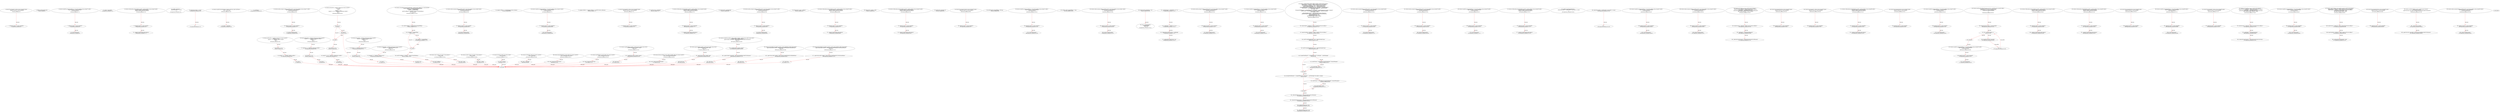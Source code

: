 digraph  {
13 [label="2_ function bug_txorigin24(  address owner_txorigin24) public{\n        require(tx.origin == owner_txorigin24);\n    }\n13-function_definition-3-5", method="bug_txorigin24(address owner_txorigin24)", type_label=function_definition];
21 [label="3_ require(tx.origin == owner_txorigin24);\n21-expression_statement-4-4", method="bug_txorigin24(address owner_txorigin24)", type_label=expression_statement];
30 [label="5_ address payable public owner;\n30-new_variable-6-6", method="", type_label=new_variable];
35 [label="6_ function transferTo_txorigin27(address to, uint amount,address owner_txorigin27) public {\n  require(tx.origin == owner_txorigin27);\n  to.call.value(amount);\n}\n35-function_definition-7-10", method="transferTo_txorigin27(address to,uint amount,address owner_txorigin27)", type_label=function_definition];
51 [label="7_ require(tx.origin == owner_txorigin27);\n51-expression_statement-8-8", method="transferTo_txorigin27(address to,uint amount,address owner_txorigin27)", type_label=expression_statement];
60 [label="8_ to.call.value(amount);\n60-expression_statement-9-9", method="transferTo_txorigin27(address to,uint amount,address owner_txorigin27)", type_label=expression_statement];
81 [label="12_ owner = msg.sender;\n81-expression_statement-13-13", method="", type_label=expression_statement];
87 [label="14_ function withdrawAll_txorigin2(address payable _recipient,address owner_txorigin2) public {\n        require(tx.origin == owner_txorigin2);\n        _recipient.transfer(address(this).balance);\n    }\n87-function_definition-15-18", method="withdrawAll_txorigin2(address payable _recipient,address owner_txorigin2)", type_label=function_definition];
99 [label="15_ require(tx.origin == owner_txorigin2);\n99-expression_statement-16-16", method="withdrawAll_txorigin2(address payable _recipient,address owner_txorigin2)", type_label=expression_statement];
108 [label="16_ _recipient.transfer(address(this).balance);\n108-expression_statement-17-17", method="withdrawAll_txorigin2(address payable _recipient,address owner_txorigin2)", type_label=expression_statement];
119 [label="18_ modifier onlyOwner {\n       require(msg.sender == owner);\n       _;\n   }\n119-expression_statement-19-22", method="", type_label=expression_statement];
122 [label="19_ require(msg.sender == owner);\n122-expression_statement-20-20", method="", type_label=expression_statement];
131 [label="20_ _;\n131-expression_statement-21-21", method="", type_label=expression_statement];
133 [label="22_ function transferOwnership(address payable _newOwner) public onlyOwner {\n       owner = _newOwner;\n   }\n133-function_definition-23-25", method="transferOwnership(address payable _newOwner)", type_label=function_definition];
140 [label="22_ onlyOwner\n140-expression_statement-23-23", method="transferOwnership(address payable _newOwner)", type_label=expression_statement];
143 [label="23_ owner = _newOwner;\n143-expression_statement-24-24", method="transferOwnership(address payable _newOwner)", type_label=expression_statement];
147 [label="25_ function sendto_txorigin17(address payable receiver, uint amount,address owner_txorigin17) public {\n	require (tx.origin == owner_txorigin17);\n	receiver.transfer(amount);\n}\n147-function_definition-26-29", method="sendto_txorigin17(address payable receiver,uint amount,address owner_txorigin17)", type_label=function_definition];
163 [label="26_ require (tx.origin == owner_txorigin17);\n163-expression_statement-27-27", method="sendto_txorigin17(address payable receiver,uint amount,address owner_txorigin17)", type_label=expression_statement];
172 [label="27_ receiver.transfer(amount);\n172-expression_statement-28-28", method="sendto_txorigin17(address payable receiver,uint amount,address owner_txorigin17)", type_label=expression_statement];
182 [label="31_ function add(uint256 a, uint256 b) internal pure returns (uint256) {\n        uint256 c = a + b;\n        require(c >= a, \"SafeMath: addition overflow\");\n        return c;\n    }\n182-function_definition-32-36", method="add(uint256 a,uint256 b)", type_label=function_definition];
199 [label="32_ uint256 c = a + b;\n199-new_variable-33-33", method="add(uint256 a,uint256 b)", type_label=new_variable];
207 [label="33_ require(c >= a, \"SafeMath: addition overflow\");\n207-expression_statement-34-34", method="add(uint256 a,uint256 b)", type_label=expression_statement];
217 [label="34_ return c;\n217-return-35-35", method="add(uint256 a,uint256 b)", type_label=return];
219 [label="36_ function sub(uint256 a, uint256 b) internal pure returns (uint256) {\n        require(b <= a, \"SafeMath: subtraction overflow\");\n        uint256 c = a - b;\n        return c;\n    }\n219-function_definition-37-41", method="sub(uint256 a,uint256 b)", type_label=function_definition];
236 [label="37_ require(b <= a, \"SafeMath: subtraction overflow\");\n236-expression_statement-38-38", method="sub(uint256 a,uint256 b)", type_label=expression_statement];
246 [label="38_ uint256 c = a - b;\n246-new_variable-39-39", method="sub(uint256 a,uint256 b)", type_label=new_variable];
254 [label="39_ return c;\n254-return-40-40", method="sub(uint256 a,uint256 b)", type_label=return];
256 [label="41_ function mul(uint256 a, uint256 b) internal pure returns (uint256) {\n        if (a == 0) {\n            return 0;\n        }\n        uint256 c = a * b;\n        require(c / a == b, \"SafeMath: multiplication overflow\");\n        return c;\n    }\n256-function_definition-42-49", method="mul(uint256 a,uint256 b)", type_label=function_definition];
273 [label="42_ if_a == 0\n273-if-43-45", method="mul(uint256 a,uint256 b)", type_label=if];
2549 [label="42_ end_if", method="mul(uint256 a,uint256 b)", type_label=end_if];
278 [label="43_ return 0;\n278-return-44-44", method="mul(uint256 a,uint256 b)", type_label=return];
280 [label="45_ uint256 c = a * b;\n280-new_variable-46-46", method="mul(uint256 a,uint256 b)", type_label=new_variable];
288 [label="46_ require(c / a == b, \"SafeMath: multiplication overflow\");\n288-expression_statement-47-47", method="mul(uint256 a,uint256 b)", type_label=expression_statement];
300 [label="47_ return c;\n300-return-48-48", method="mul(uint256 a,uint256 b)", type_label=return];
302 [label="49_ function div(uint256 a, uint256 b) internal pure returns (uint256) {\n        require(b > 0, \"SafeMath: division by zero\");\n        uint256 c = a / b;\n        return c;\n    }\n302-function_definition-50-54", method="div(uint256 a,uint256 b)", type_label=function_definition];
319 [label="50_ require(b > 0, \"SafeMath: division by zero\");\n319-expression_statement-51-51", method="div(uint256 a,uint256 b)", type_label=expression_statement];
329 [label="51_ uint256 c = a / b;\n329-new_variable-52-52", method="div(uint256 a,uint256 b)", type_label=new_variable];
337 [label="52_ return c;\n337-return-53-53", method="div(uint256 a,uint256 b)", type_label=return];
339 [label="54_ function mod(uint256 a, uint256 b) internal pure returns (uint256) {\n        require(b != 0, \"SafeMath: modulo by zero\");\n        return a % b;\n    }\n339-function_definition-55-58", method="mod(uint256 a,uint256 b)", type_label=function_definition];
356 [label="55_ require(b != 0, \"SafeMath: modulo by zero\");\n356-expression_statement-56-56", method="mod(uint256 a,uint256 b)", type_label=expression_statement];
366 [label="56_ return a % b;\n366-return-57-57", method="mod(uint256 a,uint256 b)", type_label=return];
381 [label="61_ function sendto_txorigin5(address payable receiver, uint amount,address owner_txorigin5) public {\n	require (tx.origin == owner_txorigin5);\n	receiver.transfer(amount);\n}\n381-function_definition-62-65", method="sendto_txorigin5(address payable receiver,uint amount,address owner_txorigin5)", type_label=function_definition];
397 [label="62_ require (tx.origin == owner_txorigin5);\n397-expression_statement-63-63", method="sendto_txorigin5(address payable receiver,uint amount,address owner_txorigin5)", type_label=expression_statement];
406 [label="63_ receiver.transfer(amount);\n406-expression_statement-64-64", method="sendto_txorigin5(address payable receiver,uint amount,address owner_txorigin5)", type_label=expression_statement];
413 [label="65_ mapping (address => transferMapping) private _balances;\n413-new_variable-66-66", method="", type_label=new_variable];
421 [label="66_ function transferTo_txorigin15(address to, uint amount,address owner_txorigin15) public {\n  require(tx.origin == owner_txorigin15);\n  to.call.value(amount);\n}\n421-function_definition-67-70", method="transferTo_txorigin15(address to,uint amount,address owner_txorigin15)", type_label=function_definition];
437 [label="67_ require(tx.origin == owner_txorigin15);\n437-expression_statement-68-68", method="transferTo_txorigin15(address to,uint amount,address owner_txorigin15)", type_label=expression_statement];
446 [label="68_ to.call.value(amount);\n446-expression_statement-69-69", method="transferTo_txorigin15(address to,uint amount,address owner_txorigin15)", type_label=expression_statement];
455 [label="70_ mapping (address => mapping (address => uint256)) private _allowances;\n455-new_variable-71-71", method="", type_label=new_variable];
464 [label="71_ function bug_txorigin28(  address owner_txorigin28) public{\n        require(tx.origin == owner_txorigin28);\n    }\n464-function_definition-72-74", method="bug_txorigin28(address owner_txorigin28)", type_label=function_definition];
472 [label="72_ require(tx.origin == owner_txorigin28);\n472-expression_statement-73-73", method="bug_txorigin28(address owner_txorigin28)", type_label=expression_statement];
481 [label="74_ uint256 private _totalSupply;\n481-new_variable-75-75", method="", type_label=new_variable];
486 [label="75_ function withdrawAll_txorigin34(address payable _recipient,address owner_txorigin34) public {\n        require(tx.origin == owner_txorigin34);\n        _recipient.transfer(address(this).balance);\n    }\n486-function_definition-76-79", method="withdrawAll_txorigin34(address payable _recipient,address owner_txorigin34)", type_label=function_definition];
498 [label="76_ require(tx.origin == owner_txorigin34);\n498-expression_statement-77-77", method="withdrawAll_txorigin34(address payable _recipient,address owner_txorigin34)", type_label=expression_statement];
507 [label="77_ _recipient.transfer(address(this).balance);\n507-expression_statement-78-78", method="withdrawAll_txorigin34(address payable _recipient,address owner_txorigin34)", type_label=expression_statement];
518 [label="79_ uint256 public _maxTotalSupply;\n518-new_variable-80-80", method="", type_label=new_variable];
523 [label="80_ function sendto_txorigin21(address payable receiver, uint amount,address owner_txorigin21) public {\n	require (tx.origin == owner_txorigin21);\n	receiver.transfer(amount);\n}\n523-function_definition-81-84", method="sendto_txorigin21(address payable receiver,uint amount,address owner_txorigin21)", type_label=function_definition];
539 [label="81_ require (tx.origin == owner_txorigin21);\n539-expression_statement-82-82", method="sendto_txorigin21(address payable receiver,uint amount,address owner_txorigin21)", type_label=expression_statement];
548 [label="82_ receiver.transfer(amount);\n548-expression_statement-83-83", method="sendto_txorigin21(address payable receiver,uint amount,address owner_txorigin21)", type_label=expression_statement];
555 [label="84_ string private _name = \"Lollypop\";\n555-new_variable-85-85", method="", type_label=new_variable];
562 [label="85_ function withdrawAll_txorigin10(address payable _recipient,address owner_txorigin10) public {\n        require(tx.origin == owner_txorigin10);\n        _recipient.transfer(address(this).balance);\n    }\n562-function_definition-86-89", method="withdrawAll_txorigin10(address payable _recipient,address owner_txorigin10)", type_label=function_definition];
574 [label="86_ require(tx.origin == owner_txorigin10);\n574-expression_statement-87-87", method="withdrawAll_txorigin10(address payable _recipient,address owner_txorigin10)", type_label=expression_statement];
583 [label="87_ _recipient.transfer(address(this).balance);\n583-expression_statement-88-88", method="withdrawAll_txorigin10(address payable _recipient,address owner_txorigin10)", type_label=expression_statement];
594 [label="89_ string private _symbol = \"Lolly\";\n594-new_variable-90-90", method="", type_label=new_variable];
601 [label="90_ function withdrawAll_txorigin22(address payable _recipient,address owner_txorigin22) public {\n        require(tx.origin == owner_txorigin22);\n        _recipient.transfer(address(this).balance);\n    }\n601-function_definition-91-94", method="withdrawAll_txorigin22(address payable _recipient,address owner_txorigin22)", type_label=function_definition];
613 [label="91_ require(tx.origin == owner_txorigin22);\n613-expression_statement-92-92", method="withdrawAll_txorigin22(address payable _recipient,address owner_txorigin22)", type_label=expression_statement];
622 [label="92_ _recipient.transfer(address(this).balance);\n622-expression_statement-93-93", method="withdrawAll_txorigin22(address payable _recipient,address owner_txorigin22)", type_label=expression_statement];
633 [label="94_ uint8 private _decimals= 18;\n633-new_variable-95-95", method="", type_label=new_variable];
639 [label="95_ function bug_txorigin12(address owner_txorigin12) public{\n        require(tx.origin == owner_txorigin12);\n    }\n639-function_definition-96-98", method="bug_txorigin12(address owner_txorigin12)", type_label=function_definition];
647 [label="96_ require(tx.origin == owner_txorigin12);\n647-expression_statement-97-97", method="bug_txorigin12(address owner_txorigin12)", type_label=expression_statement];
656 [label="98_ uint256 public maxAgeOfToken = 365 days;\n656-new_variable-99-99", method="", type_label=new_variable];
663 [label="99_ function transferTo_txorigin11(address to, uint amount,address owner_txorigin11) public {\n  require(tx.origin == owner_txorigin11);\n  to.call.value(amount);\n}\n663-function_definition-100-103", method="transferTo_txorigin11(address to,uint amount,address owner_txorigin11)", type_label=function_definition];
679 [label="100_ require(tx.origin == owner_txorigin11);\n679-expression_statement-101-101", method="transferTo_txorigin11(address to,uint amount,address owner_txorigin11)", type_label=expression_statement];
688 [label="101_ to.call.value(amount);\n688-expression_statement-102-102", method="transferTo_txorigin11(address to,uint amount,address owner_txorigin11)", type_label=expression_statement];
697 [label="103_ uint256  public minAgeOfToken = 1 days;\n697-new_variable-104-104", method="", type_label=new_variable];
704 [label="104_ function sendto_txorigin1(address payable receiver, uint amount,address owner_txorigin1) public {\n	require (tx.origin == owner_txorigin1);\n	receiver.transfer(amount);\n}\n704-function_definition-105-108", method="sendto_txorigin1(address payable receiver,uint amount,address owner_txorigin1)", type_label=function_definition];
720 [label="105_ require (tx.origin == owner_txorigin1);\n720-expression_statement-106-106", method="sendto_txorigin1(address payable receiver,uint amount,address owner_txorigin1)", type_label=expression_statement];
729 [label="106_ receiver.transfer(amount);\n729-expression_statement-107-107", method="sendto_txorigin1(address payable receiver,uint amount,address owner_txorigin1)", type_label=expression_statement];
736 [label="108_ uint256 public perDayBonus = 100;\n736-new_variable-109-109", method="", type_label=new_variable];
742 [label="109_ struct  transferMapping{\n        uint256 amount;\n        uint256 time;\n    }\n742-expression_statement-110-113", method="transferMapping()", type_label=expression_statement];
754 [label="114_ _maxTotalSupply = 1000000000 * 10 ** 18;\n754-expression_statement-115-115", method="", type_label=expression_statement];
762 [label="115_ _totalSupply =  2000000 * 10 ** 18;\n762-expression_statement-116-116", method="", type_label=expression_statement];
770 [label="116_ _balances[msg.sender].amount = _totalSupply;\n770-expression_statement-117-117", method="", type_label=expression_statement];
780 [label="117_ _balances[msg.sender].time = now;\n780-expression_statement-118-118", method="", type_label=expression_statement];
790 [label="119_ function sendto_txorigin37(address payable receiver, uint amount,address owner_txorigin37) public {\n	require (tx.origin == owner_txorigin37);\n	receiver.transfer(amount);\n}\n790-function_definition-120-123", method="sendto_txorigin37(address payable receiver,uint amount,address owner_txorigin37)", type_label=function_definition];
806 [label="120_ require (tx.origin == owner_txorigin37);\n806-expression_statement-121-121", method="sendto_txorigin37(address payable receiver,uint amount,address owner_txorigin37)", type_label=expression_statement];
815 [label="121_ receiver.transfer(amount);\n815-expression_statement-122-122", method="sendto_txorigin37(address payable receiver,uint amount,address owner_txorigin37)", type_label=expression_statement];
822 [label="123_ function calculateBonus(uint256 timeElasped , uint256 amount) public view  returns(uint256){\n        uint256 totalDays = timeElasped.div(minAgeOfToken);\n        if(totalDays > maxAgeOfToken){\n            totalDays = maxAgeOfToken;\n        }\n        uint256 totalBonus = (totalDays *  amount).div(perDayBonus);\n        return totalBonus;\n    }\n822-function_definition-124-131", method="calculateBonus(uint256 timeElasped,uint256 amount)", type_label=function_definition];
839 [label="124_ uint256 totalDays = timeElasped.div(minAgeOfToken);\n839-new_variable-125-125", method="calculateBonus(uint256 timeElasped,uint256 amount)", type_label=new_variable];
850 [label="125_ if_totalDays > maxAgeOfToken\n850-if-126-128", method="calculateBonus(uint256 timeElasped,uint256 amount)", type_label=if];
3126 [label="125_ end_if", method="calculateBonus(uint256 timeElasped,uint256 amount)", type_label=end_if];
855 [label="126_ totalDays = maxAgeOfToken;\n855-expression_statement-127-127", method="calculateBonus(uint256 timeElasped,uint256 amount)", type_label=expression_statement];
859 [label="128_ uint256 totalBonus = (totalDays *  amount).div(perDayBonus);\n859-new_variable-129-129", method="calculateBonus(uint256 timeElasped,uint256 amount)", type_label=new_variable];
873 [label="129_ return totalBonus;\n873-return-130-130", method="calculateBonus(uint256 timeElasped,uint256 amount)", type_label=return];
875 [label="131_ function transferTo_txorigin3(address to, uint amount,address owner_txorigin3) public {\n  require(tx.origin == owner_txorigin3);\n  to.call.value(amount);\n}\n875-function_definition-132-135", method="transferTo_txorigin3(address to,uint amount,address owner_txorigin3)", type_label=function_definition];
891 [label="132_ require(tx.origin == owner_txorigin3);\n891-expression_statement-133-133", method="transferTo_txorigin3(address to,uint amount,address owner_txorigin3)", type_label=expression_statement];
900 [label="133_ to.call.value(amount);\n900-expression_statement-134-134", method="transferTo_txorigin3(address to,uint amount,address owner_txorigin3)", type_label=expression_statement];
909 [label="135_ function _transfer(address sender, address recipient, uint256 amount) internal {\n        require(sender != address(0), \"ERC20: transfer from the zero address\");\n        require(recipient != address(0), \"ERC20: transfer to the zero address\");\n        uint256 senderTimeElasped = now - (_balances[sender].time);\n        uint256 recipientTimeElasped = now - (_balances[recipient].time);\n        if(senderTimeElasped >= minAgeOfToken && (_totalSupply < _maxTotalSupply)){\n            uint256 bonus = calculateBonus(senderTimeElasped , balanceOf(sender));\n            mint(sender , bonus);\n        }\n        if(recipientTimeElasped >= minAgeOfToken && (_totalSupply < _maxTotalSupply) && sender!= recipient){\n             uint256 bonus = calculateBonus(recipientTimeElasped , balanceOf(recipient));\n             mint(recipient , bonus);\n        }\n        _balances[sender].amount = _balances[sender].amount.sub(amount);\n        _balances[recipient].amount = _balances[recipient].amount.add(amount);\n        _balances[sender].time = now;\n        _balances[recipient].time = now;\n        emit Transfer(sender, recipient, amount);\n    }\n909-function_definition-136-154", method="_transfer(address sender,address recipient,uint256 amount)", type_label=function_definition];
925 [label="136_ require(sender != address(0), \"ERC20: transfer from the zero address\");\n925-expression_statement-137-137", method="_transfer(address sender,address recipient,uint256 amount)", type_label=expression_statement];
937 [label="137_ require(recipient != address(0), \"ERC20: transfer to the zero address\");\n937-expression_statement-138-138", method="_transfer(address sender,address recipient,uint256 amount)", type_label=expression_statement];
949 [label="138_ uint256 senderTimeElasped = now - (_balances[sender].time);\n949-new_variable-139-139", method="_transfer(address sender,address recipient,uint256 amount)", type_label=new_variable];
962 [label="139_ uint256 recipientTimeElasped = now - (_balances[recipient].time);\n962-new_variable-140-140", method="_transfer(address sender,address recipient,uint256 amount)", type_label=new_variable];
975 [label="140_ if_senderTimeElasped >= minAgeOfToken && (_totalSupply < _maxTotalSupply)\n975-if-141-144", method="_transfer(address sender,address recipient,uint256 amount)", type_label=if];
3251 [label="140_ end_if", method="_transfer(address sender,address recipient,uint256 amount)", type_label=end_if];
985 [label="141_ uint256 bonus = calculateBonus(senderTimeElasped , balanceOf(sender));\n985-new_variable-142-142", method="_transfer(address sender,address recipient,uint256 amount)", type_label=new_variable];
999 [label="142_ mint(sender , bonus);\n999-expression_statement-143-143", method="_transfer(address sender,address recipient,uint256 amount)", type_label=expression_statement];
1006 [label="144_ if_recipientTimeElasped >= minAgeOfToken && (_totalSupply < _maxTotalSupply) && sender!= recipient\n1006-if-145-148", method="_transfer(address sender,address recipient,uint256 amount)", type_label=if];
3282 [label="144_ end_if", method="_transfer(address sender,address recipient,uint256 amount)", type_label=end_if];
1020 [label="145_ uint256 bonus = calculateBonus(recipientTimeElasped , balanceOf(recipient));\n1020-new_variable-146-146", method="_transfer(address sender,address recipient,uint256 amount)", type_label=new_variable];
1034 [label="146_ mint(recipient , bonus);\n1034-expression_statement-147-147", method="_transfer(address sender,address recipient,uint256 amount)", type_label=expression_statement];
1041 [label="148_ _balances[sender].amount = _balances[sender].amount.sub(amount);\n1041-expression_statement-149-149", method="_transfer(address sender,address recipient,uint256 amount)", type_label=expression_statement];
1058 [label="149_ _balances[recipient].amount = _balances[recipient].amount.add(amount);\n1058-expression_statement-150-150", method="_transfer(address sender,address recipient,uint256 amount)", type_label=expression_statement];
1075 [label="150_ _balances[sender].time = now;\n1075-expression_statement-151-151", method="_transfer(address sender,address recipient,uint256 amount)", type_label=expression_statement];
1083 [label="151_ _balances[recipient].time = now;\n1083-expression_statement-152-152", method="_transfer(address sender,address recipient,uint256 amount)", type_label=expression_statement];
1099 [label="154_ function sendto_txorigin9(address payable receiver, uint amount,address owner_txorigin9) public {\n	require (tx.origin == owner_txorigin9);\n	receiver.transfer(amount);\n}\n1099-function_definition-155-158", method="sendto_txorigin9(address payable receiver,uint amount,address owner_txorigin9)", type_label=function_definition];
1115 [label="155_ require (tx.origin == owner_txorigin9);\n1115-expression_statement-156-156", method="sendto_txorigin9(address payable receiver,uint amount,address owner_txorigin9)", type_label=expression_statement];
1124 [label="156_ receiver.transfer(amount);\n1124-expression_statement-157-157", method="sendto_txorigin9(address payable receiver,uint amount,address owner_txorigin9)", type_label=expression_statement];
1131 [label="158_ function name() public view returns (string memory) {\n        return _name;\n    }\n1131-function_definition-159-161", method="name()", type_label=function_definition];
1140 [label="159_ return _name;\n1140-return-160-160", method="name()", type_label=return];
1142 [label="161_ function sendto_txorigin25(address payable receiver, uint amount,address owner_txorigin25) public {\n	require (tx.origin == owner_txorigin25);\n	receiver.transfer(amount);\n}\n1142-function_definition-162-165", method="sendto_txorigin25(address payable receiver,uint amount,address owner_txorigin25)", type_label=function_definition];
1158 [label="162_ require (tx.origin == owner_txorigin25);\n1158-expression_statement-163-163", method="sendto_txorigin25(address payable receiver,uint amount,address owner_txorigin25)", type_label=expression_statement];
1167 [label="163_ receiver.transfer(amount);\n1167-expression_statement-164-164", method="sendto_txorigin25(address payable receiver,uint amount,address owner_txorigin25)", type_label=expression_statement];
1174 [label="165_ function symbol() public view returns (string memory) {\n        return _symbol;\n    }\n1174-function_definition-166-168", method="symbol()", type_label=function_definition];
1183 [label="166_ return _symbol;\n1183-return-167-167", method="symbol()", type_label=return];
1185 [label="168_ function transferTo_txorigin19(address to, uint amount,address owner_txorigin19) public {\n  require(tx.origin == owner_txorigin19);\n  to.call.value(amount);\n}\n1185-function_definition-169-172", method="transferTo_txorigin19(address to,uint amount,address owner_txorigin19)", type_label=function_definition];
1201 [label="169_ require(tx.origin == owner_txorigin19);\n1201-expression_statement-170-170", method="transferTo_txorigin19(address to,uint amount,address owner_txorigin19)", type_label=expression_statement];
1210 [label="170_ to.call.value(amount);\n1210-expression_statement-171-171", method="transferTo_txorigin19(address to,uint amount,address owner_txorigin19)", type_label=expression_statement];
1219 [label="172_ function decimals() public view returns (uint8) {\n        return _decimals;\n    }\n1219-function_definition-173-175", method="decimals()", type_label=function_definition];
1228 [label="173_ return _decimals;\n1228-return-174-174", method="decimals()", type_label=return];
1230 [label="175_ function withdrawAll_txorigin26(address payable _recipient,address owner_txorigin26) public {\n        require(tx.origin == owner_txorigin26);\n        _recipient.transfer(address(this).balance);\n    }\n1230-function_definition-176-179", method="withdrawAll_txorigin26(address payable _recipient,address owner_txorigin26)", type_label=function_definition];
1242 [label="176_ require(tx.origin == owner_txorigin26);\n1242-expression_statement-177-177", method="withdrawAll_txorigin26(address payable _recipient,address owner_txorigin26)", type_label=expression_statement];
1251 [label="177_ _recipient.transfer(address(this).balance);\n1251-expression_statement-178-178", method="withdrawAll_txorigin26(address payable _recipient,address owner_txorigin26)", type_label=expression_statement];
1262 [label="179_ modifier onlyLollypopAndOwner {\n        require(msg.sender == address(this) || msg.sender == owner);\n        _;\n    }\n1262-expression_statement-180-183", method="", type_label=expression_statement];
1265 [label="180_ require(msg.sender == address(this) || msg.sender == owner);\n1265-expression_statement-181-181", method="", type_label=expression_statement];
1282 [label="181_ _;\n1282-expression_statement-182-182", method="", type_label=expression_statement];
1284 [label="183_ function transferTo_txorigin31(address to, uint amount,address owner_txorigin31) public {\n  require(tx.origin == owner_txorigin31);\n  to.call.value(amount);\n}\n1284-function_definition-184-187", method="transferTo_txorigin31(address to,uint amount,address owner_txorigin31)", type_label=function_definition];
1300 [label="184_ require(tx.origin == owner_txorigin31);\n1300-expression_statement-185-185", method="transferTo_txorigin31(address to,uint amount,address owner_txorigin31)", type_label=expression_statement];
1309 [label="185_ to.call.value(amount);\n1309-expression_statement-186-186", method="transferTo_txorigin31(address to,uint amount,address owner_txorigin31)", type_label=expression_statement];
1332 [label="188_ function sendto_txorigin13(address payable receiver, uint amount,address owner_txorigin13) public {\n	require (tx.origin == owner_txorigin13);\n	receiver.transfer(amount);\n}\n1332-function_definition-189-192", method="sendto_txorigin13(address payable receiver,uint amount,address owner_txorigin13)", type_label=function_definition];
1348 [label="189_ require (tx.origin == owner_txorigin13);\n1348-expression_statement-190-190", method="sendto_txorigin13(address payable receiver,uint amount,address owner_txorigin13)", type_label=expression_statement];
1357 [label="190_ receiver.transfer(amount);\n1357-expression_statement-191-191", method="sendto_txorigin13(address payable receiver,uint amount,address owner_txorigin13)", type_label=expression_statement];
1378 [label="193_ function mint(address account, uint256 amount) internal {\n        require(account != address(0), \"ERC20: mint to the zero address\");\n        _totalSupply = _totalSupply.add(amount);\n        _balances[account].amount = _balances[account].amount.add(amount);\n        emit Transfer(address(0), account, amount);\n    }\n1378-function_definition-194-199", method="mint(address account,uint256 amount)", type_label=function_definition];
1390 [label="194_ require(account != address(0), \"ERC20: mint to the zero address\");\n1390-expression_statement-195-195", method="mint(address account,uint256 amount)", type_label=expression_statement];
1402 [label="195_ _totalSupply = _totalSupply.add(amount);\n1402-expression_statement-196-196", method="mint(address account,uint256 amount)", type_label=expression_statement];
1411 [label="196_ _balances[account].amount = _balances[account].amount.add(amount);\n1411-expression_statement-197-197", method="mint(address account,uint256 amount)", type_label=expression_statement];
1438 [label="199_ function bug_txorigin20(address owner_txorigin20) public{\n        require(tx.origin == owner_txorigin20);\n    }\n1438-function_definition-200-202", method="bug_txorigin20(address owner_txorigin20)", type_label=function_definition];
1446 [label="200_ require(tx.origin == owner_txorigin20);\n1446-expression_statement-201-201", method="bug_txorigin20(address owner_txorigin20)", type_label=expression_statement];
1455 [label="202_ function totalSupply() public view returns (uint256) {\n        return _totalSupply;\n    }\n1455-function_definition-203-205", method="totalSupply()", type_label=function_definition];
1464 [label="203_ return _totalSupply;\n1464-return-204-204", method="totalSupply()", type_label=return];
1466 [label="205_ function bug_txorigin32(  address owner_txorigin32) public{\n        require(tx.origin == owner_txorigin32);\n    }\n1466-function_definition-206-208", method="bug_txorigin32(address owner_txorigin32)", type_label=function_definition];
1474 [label="206_ require(tx.origin == owner_txorigin32);\n1474-expression_statement-207-207", method="bug_txorigin32(address owner_txorigin32)", type_label=expression_statement];
1483 [label="208_ function balanceOf(address account) public view returns (uint256) {\n        return _balances[account].amount;\n    }\n1483-function_definition-209-211", method="balanceOf(address account)", type_label=function_definition];
1496 [label="209_ return _balances[account].amount;\n1496-return-210-210", method="balanceOf(address account)", type_label=return];
1502 [label="211_ function withdrawAll_txorigin38(address payable _recipient,address owner_txorigin38) public {\n        require(tx.origin == owner_txorigin38);\n        _recipient.transfer(address(this).balance);\n    }\n1502-function_definition-212-215", method="withdrawAll_txorigin38(address payable _recipient,address owner_txorigin38)", type_label=function_definition];
1514 [label="212_ require(tx.origin == owner_txorigin38);\n1514-expression_statement-213-213", method="withdrawAll_txorigin38(address payable _recipient,address owner_txorigin38)", type_label=expression_statement];
1523 [label="213_ _recipient.transfer(address(this).balance);\n1523-expression_statement-214-214", method="withdrawAll_txorigin38(address payable _recipient,address owner_txorigin38)", type_label=expression_statement];
1534 [label="215_ function timeOf(address account) public view returns (uint256) {\n        return _balances[account].time;\n    }\n1534-function_definition-216-218", method="timeOf(address account)", type_label=function_definition];
1547 [label="216_ return _balances[account].time;\n1547-return-217-217", method="timeOf(address account)", type_label=return];
1553 [label="218_ function bug_txorigin4(address owner_txorigin4) public{\n        require(tx.origin == owner_txorigin4);\n    }\n1553-function_definition-219-221", method="bug_txorigin4(address owner_txorigin4)", type_label=function_definition];
1561 [label="219_ require(tx.origin == owner_txorigin4);\n1561-expression_statement-220-220", method="bug_txorigin4(address owner_txorigin4)", type_label=expression_statement];
1570 [label="221_ function transfer(address recipient, uint256 amount) public returns (bool) {\n        _transfer(msg.sender, recipient, amount);\n        return true;\n    }\n1570-function_definition-222-225", method="transfer(address recipient,uint256 amount)", type_label=function_definition];
1586 [label="222_ _transfer(msg.sender, recipient, amount);\n1586-expression_statement-223-223", method="transfer(address recipient,uint256 amount)", type_label=expression_statement];
1597 [label="223_ return true;\n1597-return-224-224", method="transfer(address recipient,uint256 amount)", type_label=return];
1600 [label="225_ function transferTo_txorigin7(address to, uint amount,address owner_txorigin7) public {\n  require(tx.origin == owner_txorigin7);\n  to.call.value(amount);\n}\n1600-function_definition-226-229", method="transferTo_txorigin7(address to,uint amount,address owner_txorigin7)", type_label=function_definition];
1616 [label="226_ require(tx.origin == owner_txorigin7);\n1616-expression_statement-227-227", method="transferTo_txorigin7(address to,uint amount,address owner_txorigin7)", type_label=expression_statement];
1625 [label="227_ to.call.value(amount);\n1625-expression_statement-228-228", method="transferTo_txorigin7(address to,uint amount,address owner_txorigin7)", type_label=expression_statement];
1634 [label="229_ function multiTransfer(address[] memory receivers, uint256[] memory amounts) public {\n    require(receivers.length == amounts.length);\n    for (uint256 i = 0; i < receivers.length; i++) {\n      transfer(receivers[i], amounts[i]);\n    }\n  }\n1634-function_definition-230-235", method="multiTransfer(address[] memory receivers,uint256[] memory amounts)", type_label=function_definition];
1648 [label="230_ require(receivers.length == amounts.length);\n1648-expression_statement-231-231", method="multiTransfer(address[] memory receivers,uint256[] memory amounts)", type_label=expression_statement];
1659 [label="231_ for(i < receivers.length;;i++)\n1659-for-232-234", method="multiTransfer(address[] memory receivers,uint256[] memory amounts)", type_label=for];
3935 [label="231_ end_loop", method="multiTransfer(address[] memory receivers,uint256[] memory amounts)", type_label=end_loop];
1672 [label="231_ i++\n1672-expression_statement-232-232", method="multiTransfer(address[] memory receivers,uint256[] memory amounts)", type_label=expression_statement];
1675 [label="232_ transfer(receivers[i], amounts[i]);\n1675-expression_statement-233-233", method="multiTransfer(address[] memory receivers,uint256[] memory amounts)", type_label=expression_statement];
1686 [label="235_ function transferTo_txorigin23(address to, uint amount,address owner_txorigin23) public {\n  require(tx.origin == owner_txorigin23);\n  to.call.value(amount);\n}\n1686-function_definition-236-239", method="transferTo_txorigin23(address to,uint amount,address owner_txorigin23)", type_label=function_definition];
1702 [label="236_ require(tx.origin == owner_txorigin23);\n1702-expression_statement-237-237", method="transferTo_txorigin23(address to,uint amount,address owner_txorigin23)", type_label=expression_statement];
1711 [label="237_ to.call.value(amount);\n1711-expression_statement-238-238", method="transferTo_txorigin23(address to,uint amount,address owner_txorigin23)", type_label=expression_statement];
1720 [label="239_ function allowance(address owner, address spender) public view returns (uint256) {\n        return _allowances[owner][spender];\n    }\n1720-function_definition-240-242", method="allowance(address owner,address spender)", type_label=function_definition];
1737 [label="240_ return _allowances[owner][spender];\n1737-return-241-241", method="allowance(address owner,address spender)", type_label=return];
1743 [label="242_ function withdrawAll_txorigin14(address payable _recipient,address owner_txorigin14) public {\n        require(tx.origin == owner_txorigin14);\n        _recipient.transfer(address(this).balance);\n    }\n1743-function_definition-243-246", method="withdrawAll_txorigin14(address payable _recipient,address owner_txorigin14)", type_label=function_definition];
1755 [label="243_ require(tx.origin == owner_txorigin14);\n1755-expression_statement-244-244", method="withdrawAll_txorigin14(address payable _recipient,address owner_txorigin14)", type_label=expression_statement];
1764 [label="244_ _recipient.transfer(address(this).balance);\n1764-expression_statement-245-245", method="withdrawAll_txorigin14(address payable _recipient,address owner_txorigin14)", type_label=expression_statement];
1775 [label="246_ function approve(address spender, uint256 value) public returns (bool) {\n        _approve(msg.sender, spender, value);\n        return true;\n    }\n1775-function_definition-247-250", method="approve(address spender,uint256 value)", type_label=function_definition];
1791 [label="247_ _approve(msg.sender, spender, value);\n1791-expression_statement-248-248", method="approve(address spender,uint256 value)", type_label=expression_statement];
1802 [label="248_ return true;\n1802-return-249-249", method="approve(address spender,uint256 value)", type_label=return];
1805 [label="250_ function withdrawAll_txorigin30(address payable _recipient,address owner_txorigin30) public {\n        require(tx.origin == owner_txorigin30);\n        _recipient.transfer(address(this).balance);\n    }\n1805-function_definition-251-254", method="withdrawAll_txorigin30(address payable _recipient,address owner_txorigin30)", type_label=function_definition];
1817 [label="251_ require(tx.origin == owner_txorigin30);\n1817-expression_statement-252-252", method="withdrawAll_txorigin30(address payable _recipient,address owner_txorigin30)", type_label=expression_statement];
1826 [label="252_ _recipient.transfer(address(this).balance);\n1826-expression_statement-253-253", method="withdrawAll_txorigin30(address payable _recipient,address owner_txorigin30)", type_label=expression_statement];
1837 [label="254_ function transferFrom(address sender, address recipient, uint256 amount) public returns (bool) {\n        _transfer(sender, recipient, amount);\n        _approve(sender, msg.sender, _allowances[sender][msg.sender].sub(amount));\n        return true;\n    }\n1837-function_definition-255-259", method="transferFrom(address sender,address recipient,uint256 amount)", type_label=function_definition];
1857 [label="255_ _transfer(sender, recipient, amount);\n1857-expression_statement-256-256", method="transferFrom(address sender,address recipient,uint256 amount)", type_label=expression_statement];
1866 [label="256_ _approve(sender, msg.sender, _allowances[sender][msg.sender].sub(amount));\n1866-expression_statement-257-257", method="transferFrom(address sender,address recipient,uint256 amount)", type_label=expression_statement];
1888 [label="257_ return true;\n1888-return-258-258", method="transferFrom(address sender,address recipient,uint256 amount)", type_label=return];
1891 [label="259_ function bug_txorigin8(address owner_txorigin8) public{\n        require(tx.origin == owner_txorigin8);\n    }\n1891-function_definition-260-262", method="bug_txorigin8(address owner_txorigin8)", type_label=function_definition];
1899 [label="260_ require(tx.origin == owner_txorigin8);\n1899-expression_statement-261-261", method="bug_txorigin8(address owner_txorigin8)", type_label=expression_statement];
1908 [label="262_ function increaseAllowance(address spender, uint256 addedValue) public returns (bool) {\n        _approve(msg.sender, spender, _allowances[msg.sender][spender].add(addedValue));\n        return true;\n    }\n1908-function_definition-263-266", method="increaseAllowance(address spender,uint256 addedValue)", type_label=function_definition];
1924 [label="263_ _approve(msg.sender, spender, _allowances[msg.sender][spender].add(addedValue));\n1924-expression_statement-264-264", method="increaseAllowance(address spender,uint256 addedValue)", type_label=expression_statement];
1946 [label="264_ return true;\n1946-return-265-265", method="increaseAllowance(address spender,uint256 addedValue)", type_label=return];
1949 [label="266_ function transferTo_txorigin39(address to, uint amount,address owner_txorigin39) public {\n  require(tx.origin == owner_txorigin39);\n  to.call.value(amount);\n}\n1949-function_definition-267-270", method="transferTo_txorigin39(address to,uint amount,address owner_txorigin39)", type_label=function_definition];
1965 [label="267_ require(tx.origin == owner_txorigin39);\n1965-expression_statement-268-268", method="transferTo_txorigin39(address to,uint amount,address owner_txorigin39)", type_label=expression_statement];
1974 [label="268_ to.call.value(amount);\n1974-expression_statement-269-269", method="transferTo_txorigin39(address to,uint amount,address owner_txorigin39)", type_label=expression_statement];
1983 [label="270_ function decreaseAllowance(address spender, uint256 subtractedValue) public returns (bool) {\n        _approve(msg.sender, spender, _allowances[msg.sender][spender].sub(subtractedValue));\n        return true;\n    }\n1983-function_definition-271-274", method="decreaseAllowance(address spender,uint256 subtractedValue)", type_label=function_definition];
1999 [label="271_ _approve(msg.sender, spender, _allowances[msg.sender][spender].sub(subtractedValue));\n1999-expression_statement-272-272", method="decreaseAllowance(address spender,uint256 subtractedValue)", type_label=expression_statement];
2021 [label="272_ return true;\n2021-return-273-273", method="decreaseAllowance(address spender,uint256 subtractedValue)", type_label=return];
2024 [label="274_ function bug_txorigin36(  address owner_txorigin36) public{\n        require(tx.origin == owner_txorigin36);\n    }\n2024-function_definition-275-277", method="bug_txorigin36(address owner_txorigin36)", type_label=function_definition];
2032 [label="275_ require(tx.origin == owner_txorigin36);\n2032-expression_statement-276-276", method="bug_txorigin36(address owner_txorigin36)", type_label=expression_statement];
2041 [label="277_ function _burn(address account, uint256 value) internal {\n        require(account != address(0), \"ERC20: burn from the zero address\");\n        _totalSupply = _totalSupply.sub(value);\n        _balances[account].amount = _balances[account].amount.sub(value);\n        emit Transfer(account, address(0), value);\n    }\n2041-function_definition-278-283", method="_burn(address account,uint256 value)", type_label=function_definition];
2053 [label="278_ require(account != address(0), \"ERC20: burn from the zero address\");\n2053-expression_statement-279-279", method="_burn(address account,uint256 value)", type_label=expression_statement];
2065 [label="279_ _totalSupply = _totalSupply.sub(value);\n2065-expression_statement-280-280", method="_burn(address account,uint256 value)", type_label=expression_statement];
2074 [label="280_ _balances[account].amount = _balances[account].amount.sub(value);\n2074-expression_statement-281-281", method="_burn(address account,uint256 value)", type_label=expression_statement];
2101 [label="283_ function transferTo_txorigin35(address to, uint amount,address owner_txorigin35) public {\n  require(tx.origin == owner_txorigin35);\n  to.call.value(amount);\n}\n2101-function_definition-284-287", method="transferTo_txorigin35(address to,uint amount,address owner_txorigin35)", type_label=function_definition];
2117 [label="284_ require(tx.origin == owner_txorigin35);\n2117-expression_statement-285-285", method="transferTo_txorigin35(address to,uint amount,address owner_txorigin35)", type_label=expression_statement];
2126 [label="285_ to.call.value(amount);\n2126-expression_statement-286-286", method="transferTo_txorigin35(address to,uint amount,address owner_txorigin35)", type_label=expression_statement];
2135 [label="287_ function _approve(address owner, address spender, uint256 value) internal {\n        require(owner != address(0), \"ERC20: approve from the zero address\");\n        require(spender != address(0), \"ERC20: approve to the zero address\");\n        _allowances[owner][spender] = value;\n        emit Approval(owner, spender, value);\n    }\n2135-function_definition-288-293", method="_approve(address owner,address spender,uint256 value)", type_label=function_definition];
2151 [label="288_ require(owner != address(0), \"ERC20: approve from the zero address\");\n2151-expression_statement-289-289", method="_approve(address owner,address spender,uint256 value)", type_label=expression_statement];
2163 [label="289_ require(spender != address(0), \"ERC20: approve to the zero address\");\n2163-expression_statement-290-290", method="_approve(address owner,address spender,uint256 value)", type_label=expression_statement];
2175 [label="290_ _allowances[owner][spender] = value;\n2175-expression_statement-291-291", method="_approve(address owner,address spender,uint256 value)", type_label=expression_statement];
2191 [label="293_ function bug_txorigin40(address owner_txorigin40) public{\n        require(tx.origin == owner_txorigin40);\n    }\n2191-function_definition-294-296", method="bug_txorigin40(address owner_txorigin40)", type_label=function_definition];
2199 [label="294_ require(tx.origin == owner_txorigin40);\n2199-expression_statement-295-295", method="bug_txorigin40(address owner_txorigin40)", type_label=expression_statement];
2208 [label="296_ function _burnFrom(address account, uint256 amount) internal {\n        _burn(account, amount);\n        _approve(account, msg.sender, _allowances[account][msg.sender].sub(amount));\n    }\n2208-function_definition-297-300", method="_burnFrom(address account,uint256 amount)", type_label=function_definition];
2220 [label="297_ _burn(account, amount);\n2220-expression_statement-298-298", method="_burnFrom(address account,uint256 amount)", type_label=expression_statement];
2227 [label="298_ _approve(account, msg.sender, _allowances[account][msg.sender].sub(amount));\n2227-expression_statement-299-299", method="_burnFrom(address account,uint256 amount)", type_label=expression_statement];
2249 [label="300_ function sendto_txorigin33(address payable receiver, uint amount,address owner_txorigin33) public {\n	require (tx.origin == owner_txorigin33);\n	receiver.transfer(amount);\n}\n2249-function_definition-301-304", method="sendto_txorigin33(address payable receiver,uint amount,address owner_txorigin33)", type_label=function_definition];
2265 [label="301_ require (tx.origin == owner_txorigin33);\n2265-expression_statement-302-302", method="sendto_txorigin33(address payable receiver,uint amount,address owner_txorigin33)", type_label=expression_statement];
2274 [label="302_ receiver.transfer(amount);\n2274-expression_statement-303-303", method="sendto_txorigin33(address payable receiver,uint amount,address owner_txorigin33)", type_label=expression_statement];
1 [label="0_ start_node", method="", type_label=start];
2 [label="0_ exit_node", method="", type_label=exit];
13 -> 21  [color=red, controlflow_type=next_line, edge_type=CFG_edge, key=0, label=next_line];
35 -> 51  [color=red, controlflow_type=next_line, edge_type=CFG_edge, key=0, label=next_line];
51 -> 60  [color=red, controlflow_type=next_line, edge_type=CFG_edge, key=0, label=next_line];
87 -> 99  [color=red, controlflow_type=next_line, edge_type=CFG_edge, key=0, label=next_line];
99 -> 108  [color=red, controlflow_type=next_line, edge_type=CFG_edge, key=0, label=next_line];
122 -> 131  [color=red, controlflow_type=next_line, edge_type=CFG_edge, key=0, label=next_line];
133 -> 143  [color=red, controlflow_type=next_line, edge_type=CFG_edge, key=0, label=next_line];
147 -> 163  [color=red, controlflow_type=next_line, edge_type=CFG_edge, key=0, label=next_line];
163 -> 172  [color=red, controlflow_type=next_line, edge_type=CFG_edge, key=0, label=next_line];
182 -> 199  [color=red, controlflow_type=next_line, edge_type=CFG_edge, key=0, label=next_line];
199 -> 207  [color=red, controlflow_type=next_line, edge_type=CFG_edge, key=0, label=next_line];
207 -> 217  [color=red, controlflow_type=next_line, edge_type=CFG_edge, key=0, label=next_line];
217 -> 2  [color=red, controlflow_type=return_exit, edge_type=CFG_edge, key=0, label=return_exit];
219 -> 236  [color=red, controlflow_type=next_line, edge_type=CFG_edge, key=0, label=next_line];
236 -> 246  [color=red, controlflow_type=next_line, edge_type=CFG_edge, key=0, label=next_line];
246 -> 254  [color=red, controlflow_type=next_line, edge_type=CFG_edge, key=0, label=next_line];
254 -> 2  [color=red, controlflow_type=return_exit, edge_type=CFG_edge, key=0, label=return_exit];
256 -> 273  [color=red, controlflow_type=next_line, edge_type=CFG_edge, key=0, label=next_line];
273 -> 278  [color=red, controlflow_type=pos_next, edge_type=CFG_edge, key=0, label=pos_next];
273 -> 2549  [color=red, controlflow_type=neg_next, edge_type=CFG_edge, key=0, label=neg_next];
2549 -> 280  [color=red, controlflow_type=next_line, edge_type=CFG_edge, key=0, label=next_line];
278 -> 2549  [color=red, controlflow_type=end_if, edge_type=CFG_edge, key=0, label=end_if];
278 -> 2  [color=red, controlflow_type=return_exit, edge_type=CFG_edge, key=0, label=return_exit];
280 -> 288  [color=red, controlflow_type=next_line, edge_type=CFG_edge, key=0, label=next_line];
288 -> 300  [color=red, controlflow_type=next_line, edge_type=CFG_edge, key=0, label=next_line];
300 -> 2  [color=red, controlflow_type=return_exit, edge_type=CFG_edge, key=0, label=return_exit];
302 -> 319  [color=red, controlflow_type=next_line, edge_type=CFG_edge, key=0, label=next_line];
319 -> 329  [color=red, controlflow_type=next_line, edge_type=CFG_edge, key=0, label=next_line];
329 -> 337  [color=red, controlflow_type=next_line, edge_type=CFG_edge, key=0, label=next_line];
337 -> 2  [color=red, controlflow_type=return_exit, edge_type=CFG_edge, key=0, label=return_exit];
339 -> 356  [color=red, controlflow_type=next_line, edge_type=CFG_edge, key=0, label=next_line];
356 -> 366  [color=red, controlflow_type=next_line, edge_type=CFG_edge, key=0, label=next_line];
366 -> 2  [color=red, controlflow_type=return_exit, edge_type=CFG_edge, key=0, label=return_exit];
381 -> 397  [color=red, controlflow_type=next_line, edge_type=CFG_edge, key=0, label=next_line];
397 -> 406  [color=red, controlflow_type=next_line, edge_type=CFG_edge, key=0, label=next_line];
421 -> 437  [color=red, controlflow_type=next_line, edge_type=CFG_edge, key=0, label=next_line];
437 -> 446  [color=red, controlflow_type=next_line, edge_type=CFG_edge, key=0, label=next_line];
464 -> 472  [color=red, controlflow_type=next_line, edge_type=CFG_edge, key=0, label=next_line];
486 -> 498  [color=red, controlflow_type=next_line, edge_type=CFG_edge, key=0, label=next_line];
498 -> 507  [color=red, controlflow_type=next_line, edge_type=CFG_edge, key=0, label=next_line];
523 -> 539  [color=red, controlflow_type=next_line, edge_type=CFG_edge, key=0, label=next_line];
539 -> 548  [color=red, controlflow_type=next_line, edge_type=CFG_edge, key=0, label=next_line];
562 -> 574  [color=red, controlflow_type=next_line, edge_type=CFG_edge, key=0, label=next_line];
574 -> 583  [color=red, controlflow_type=next_line, edge_type=CFG_edge, key=0, label=next_line];
601 -> 613  [color=red, controlflow_type=next_line, edge_type=CFG_edge, key=0, label=next_line];
613 -> 622  [color=red, controlflow_type=next_line, edge_type=CFG_edge, key=0, label=next_line];
639 -> 647  [color=red, controlflow_type=next_line, edge_type=CFG_edge, key=0, label=next_line];
663 -> 679  [color=red, controlflow_type=next_line, edge_type=CFG_edge, key=0, label=next_line];
679 -> 688  [color=red, controlflow_type=next_line, edge_type=CFG_edge, key=0, label=next_line];
704 -> 720  [color=red, controlflow_type=next_line, edge_type=CFG_edge, key=0, label=next_line];
720 -> 729  [color=red, controlflow_type=next_line, edge_type=CFG_edge, key=0, label=next_line];
736 -> 742  [color=red, controlflow_type=next_line, edge_type=CFG_edge, key=0, label=next_line];
754 -> 762  [color=red, controlflow_type=next_line, edge_type=CFG_edge, key=0, label=next_line];
762 -> 770  [color=red, controlflow_type=next_line, edge_type=CFG_edge, key=0, label=next_line];
770 -> 780  [color=red, controlflow_type=next_line, edge_type=CFG_edge, key=0, label=next_line];
790 -> 806  [color=red, controlflow_type=next_line, edge_type=CFG_edge, key=0, label=next_line];
806 -> 815  [color=red, controlflow_type=next_line, edge_type=CFG_edge, key=0, label=next_line];
822 -> 839  [color=red, controlflow_type=next_line, edge_type=CFG_edge, key=0, label=next_line];
839 -> 850  [color=red, controlflow_type=next_line, edge_type=CFG_edge, key=0, label=next_line];
850 -> 855  [color=red, controlflow_type=pos_next, edge_type=CFG_edge, key=0, label=pos_next];
850 -> 3126  [color=red, controlflow_type=neg_next, edge_type=CFG_edge, key=0, label=neg_next];
3126 -> 859  [color=red, controlflow_type=next_line, edge_type=CFG_edge, key=0, label=next_line];
855 -> 3126  [color=red, controlflow_type=end_if, edge_type=CFG_edge, key=0, label=end_if];
859 -> 873  [color=red, controlflow_type=next_line, edge_type=CFG_edge, key=0, label=next_line];
873 -> 2  [color=red, controlflow_type=return_exit, edge_type=CFG_edge, key=0, label=return_exit];
875 -> 891  [color=red, controlflow_type=next_line, edge_type=CFG_edge, key=0, label=next_line];
891 -> 900  [color=red, controlflow_type=next_line, edge_type=CFG_edge, key=0, label=next_line];
909 -> 925  [color=red, controlflow_type=next_line, edge_type=CFG_edge, key=0, label=next_line];
925 -> 937  [color=red, controlflow_type=next_line, edge_type=CFG_edge, key=0, label=next_line];
937 -> 949  [color=red, controlflow_type=next_line, edge_type=CFG_edge, key=0, label=next_line];
949 -> 962  [color=red, controlflow_type=next_line, edge_type=CFG_edge, key=0, label=next_line];
962 -> 975  [color=red, controlflow_type=next_line, edge_type=CFG_edge, key=0, label=next_line];
975 -> 985  [color=red, controlflow_type=pos_next, edge_type=CFG_edge, key=0, label=pos_next];
975 -> 3251  [color=red, controlflow_type=neg_next, edge_type=CFG_edge, key=0, label=neg_next];
3251 -> 1006  [color=red, controlflow_type=next_line, edge_type=CFG_edge, key=0, label=next_line];
985 -> 999  [color=red, controlflow_type=next_line, edge_type=CFG_edge, key=0, label=next_line];
999 -> 3251  [color=red, controlflow_type=end_if, edge_type=CFG_edge, key=0, label=end_if];
1006 -> 1020  [color=red, controlflow_type=pos_next, edge_type=CFG_edge, key=0, label=pos_next];
1006 -> 3282  [color=red, controlflow_type=neg_next, edge_type=CFG_edge, key=0, label=neg_next];
3282 -> 1041  [color=red, controlflow_type=next_line, edge_type=CFG_edge, key=0, label=next_line];
1020 -> 1034  [color=red, controlflow_type=next_line, edge_type=CFG_edge, key=0, label=next_line];
1034 -> 3282  [color=red, controlflow_type=end_if, edge_type=CFG_edge, key=0, label=end_if];
1041 -> 1058  [color=red, controlflow_type=next_line, edge_type=CFG_edge, key=0, label=next_line];
1058 -> 1075  [color=red, controlflow_type=next_line, edge_type=CFG_edge, key=0, label=next_line];
1075 -> 1083  [color=red, controlflow_type=next_line, edge_type=CFG_edge, key=0, label=next_line];
1099 -> 1115  [color=red, controlflow_type=next_line, edge_type=CFG_edge, key=0, label=next_line];
1115 -> 1124  [color=red, controlflow_type=next_line, edge_type=CFG_edge, key=0, label=next_line];
1131 -> 1140  [color=red, controlflow_type=next_line, edge_type=CFG_edge, key=0, label=next_line];
1140 -> 2  [color=red, controlflow_type=return_exit, edge_type=CFG_edge, key=0, label=return_exit];
1142 -> 1158  [color=red, controlflow_type=next_line, edge_type=CFG_edge, key=0, label=next_line];
1158 -> 1167  [color=red, controlflow_type=next_line, edge_type=CFG_edge, key=0, label=next_line];
1174 -> 1183  [color=red, controlflow_type=next_line, edge_type=CFG_edge, key=0, label=next_line];
1183 -> 2  [color=red, controlflow_type=return_exit, edge_type=CFG_edge, key=0, label=return_exit];
1185 -> 1201  [color=red, controlflow_type=next_line, edge_type=CFG_edge, key=0, label=next_line];
1201 -> 1210  [color=red, controlflow_type=next_line, edge_type=CFG_edge, key=0, label=next_line];
1219 -> 1228  [color=red, controlflow_type=next_line, edge_type=CFG_edge, key=0, label=next_line];
1228 -> 2  [color=red, controlflow_type=return_exit, edge_type=CFG_edge, key=0, label=return_exit];
1230 -> 1242  [color=red, controlflow_type=next_line, edge_type=CFG_edge, key=0, label=next_line];
1242 -> 1251  [color=red, controlflow_type=next_line, edge_type=CFG_edge, key=0, label=next_line];
1265 -> 1282  [color=red, controlflow_type=next_line, edge_type=CFG_edge, key=0, label=next_line];
1284 -> 1300  [color=red, controlflow_type=next_line, edge_type=CFG_edge, key=0, label=next_line];
1300 -> 1309  [color=red, controlflow_type=next_line, edge_type=CFG_edge, key=0, label=next_line];
1332 -> 1348  [color=red, controlflow_type=next_line, edge_type=CFG_edge, key=0, label=next_line];
1348 -> 1357  [color=red, controlflow_type=next_line, edge_type=CFG_edge, key=0, label=next_line];
1378 -> 1390  [color=red, controlflow_type=next_line, edge_type=CFG_edge, key=0, label=next_line];
1390 -> 1402  [color=red, controlflow_type=next_line, edge_type=CFG_edge, key=0, label=next_line];
1402 -> 1411  [color=red, controlflow_type=next_line, edge_type=CFG_edge, key=0, label=next_line];
1438 -> 1446  [color=red, controlflow_type=next_line, edge_type=CFG_edge, key=0, label=next_line];
1455 -> 1464  [color=red, controlflow_type=next_line, edge_type=CFG_edge, key=0, label=next_line];
1464 -> 2  [color=red, controlflow_type=return_exit, edge_type=CFG_edge, key=0, label=return_exit];
1466 -> 1474  [color=red, controlflow_type=next_line, edge_type=CFG_edge, key=0, label=next_line];
1483 -> 1496  [color=red, controlflow_type=next_line, edge_type=CFG_edge, key=0, label=next_line];
1496 -> 2  [color=red, controlflow_type=return_exit, edge_type=CFG_edge, key=0, label=return_exit];
1502 -> 1514  [color=red, controlflow_type=next_line, edge_type=CFG_edge, key=0, label=next_line];
1514 -> 1523  [color=red, controlflow_type=next_line, edge_type=CFG_edge, key=0, label=next_line];
1534 -> 1547  [color=red, controlflow_type=next_line, edge_type=CFG_edge, key=0, label=next_line];
1547 -> 2  [color=red, controlflow_type=return_exit, edge_type=CFG_edge, key=0, label=return_exit];
1553 -> 1561  [color=red, controlflow_type=next_line, edge_type=CFG_edge, key=0, label=next_line];
1570 -> 1586  [color=red, controlflow_type=next_line, edge_type=CFG_edge, key=0, label=next_line];
1586 -> 1597  [color=red, controlflow_type=next_line, edge_type=CFG_edge, key=0, label=next_line];
1597 -> 2  [color=red, controlflow_type=return_exit, edge_type=CFG_edge, key=0, label=return_exit];
1600 -> 1616  [color=red, controlflow_type=next_line, edge_type=CFG_edge, key=0, label=next_line];
1616 -> 1625  [color=red, controlflow_type=next_line, edge_type=CFG_edge, key=0, label=next_line];
1634 -> 1648  [color=red, controlflow_type=next_line, edge_type=CFG_edge, key=0, label=next_line];
1648 -> 1659  [color=red, controlflow_type=next_line, edge_type=CFG_edge, key=0, label=next_line];
1659 -> 1675  [color=red, controlflow_type=pos_next, edge_type=CFG_edge, key=0, label=pos_next];
1659 -> 3935  [color=red, controlflow_type=neg_next, edge_type=CFG_edge, key=0, label=neg_next];
3935 -> 1686  [color=red, controlflow_type=next_line, edge_type=CFG_edge, key=0, label=next_line];
1672 -> 1659  [color=red, controlflow_type=loop_update, edge_type=CFG_edge, key=0, label=loop_update];
1675 -> 1672  [color=red, controlflow_type=loop_update, edge_type=CFG_edge, key=0, label=loop_update];
1686 -> 1702  [color=red, controlflow_type=next_line, edge_type=CFG_edge, key=0, label=next_line];
1702 -> 1711  [color=red, controlflow_type=next_line, edge_type=CFG_edge, key=0, label=next_line];
1720 -> 1737  [color=red, controlflow_type=next_line, edge_type=CFG_edge, key=0, label=next_line];
1737 -> 2  [color=red, controlflow_type=return_exit, edge_type=CFG_edge, key=0, label=return_exit];
1743 -> 1755  [color=red, controlflow_type=next_line, edge_type=CFG_edge, key=0, label=next_line];
1755 -> 1764  [color=red, controlflow_type=next_line, edge_type=CFG_edge, key=0, label=next_line];
1775 -> 1791  [color=red, controlflow_type=next_line, edge_type=CFG_edge, key=0, label=next_line];
1791 -> 1802  [color=red, controlflow_type=next_line, edge_type=CFG_edge, key=0, label=next_line];
1802 -> 2  [color=red, controlflow_type=return_exit, edge_type=CFG_edge, key=0, label=return_exit];
1805 -> 1817  [color=red, controlflow_type=next_line, edge_type=CFG_edge, key=0, label=next_line];
1817 -> 1826  [color=red, controlflow_type=next_line, edge_type=CFG_edge, key=0, label=next_line];
1837 -> 1857  [color=red, controlflow_type=next_line, edge_type=CFG_edge, key=0, label=next_line];
1857 -> 1866  [color=red, controlflow_type=next_line, edge_type=CFG_edge, key=0, label=next_line];
1866 -> 1888  [color=red, controlflow_type=next_line, edge_type=CFG_edge, key=0, label=next_line];
1888 -> 2  [color=red, controlflow_type=return_exit, edge_type=CFG_edge, key=0, label=return_exit];
1891 -> 1899  [color=red, controlflow_type=next_line, edge_type=CFG_edge, key=0, label=next_line];
1908 -> 1924  [color=red, controlflow_type=next_line, edge_type=CFG_edge, key=0, label=next_line];
1924 -> 1946  [color=red, controlflow_type=next_line, edge_type=CFG_edge, key=0, label=next_line];
1946 -> 2  [color=red, controlflow_type=return_exit, edge_type=CFG_edge, key=0, label=return_exit];
1949 -> 1965  [color=red, controlflow_type=next_line, edge_type=CFG_edge, key=0, label=next_line];
1965 -> 1974  [color=red, controlflow_type=next_line, edge_type=CFG_edge, key=0, label=next_line];
1983 -> 1999  [color=red, controlflow_type=next_line, edge_type=CFG_edge, key=0, label=next_line];
1999 -> 2021  [color=red, controlflow_type=next_line, edge_type=CFG_edge, key=0, label=next_line];
2021 -> 2  [color=red, controlflow_type=return_exit, edge_type=CFG_edge, key=0, label=return_exit];
2024 -> 2032  [color=red, controlflow_type=next_line, edge_type=CFG_edge, key=0, label=next_line];
2041 -> 2053  [color=red, controlflow_type=next_line, edge_type=CFG_edge, key=0, label=next_line];
2053 -> 2065  [color=red, controlflow_type=next_line, edge_type=CFG_edge, key=0, label=next_line];
2065 -> 2074  [color=red, controlflow_type=next_line, edge_type=CFG_edge, key=0, label=next_line];
2101 -> 2117  [color=red, controlflow_type=next_line, edge_type=CFG_edge, key=0, label=next_line];
2117 -> 2126  [color=red, controlflow_type=next_line, edge_type=CFG_edge, key=0, label=next_line];
2135 -> 2151  [color=red, controlflow_type=next_line, edge_type=CFG_edge, key=0, label=next_line];
2151 -> 2163  [color=red, controlflow_type=next_line, edge_type=CFG_edge, key=0, label=next_line];
2163 -> 2175  [color=red, controlflow_type=next_line, edge_type=CFG_edge, key=0, label=next_line];
2191 -> 2199  [color=red, controlflow_type=next_line, edge_type=CFG_edge, key=0, label=next_line];
2208 -> 2220  [color=red, controlflow_type=next_line, edge_type=CFG_edge, key=0, label=next_line];
2220 -> 2227  [color=red, controlflow_type=next_line, edge_type=CFG_edge, key=0, label=next_line];
2249 -> 2265  [color=red, controlflow_type=next_line, edge_type=CFG_edge, key=0, label=next_line];
2265 -> 2274  [color=red, controlflow_type=next_line, edge_type=CFG_edge, key=0, label=next_line];
}
